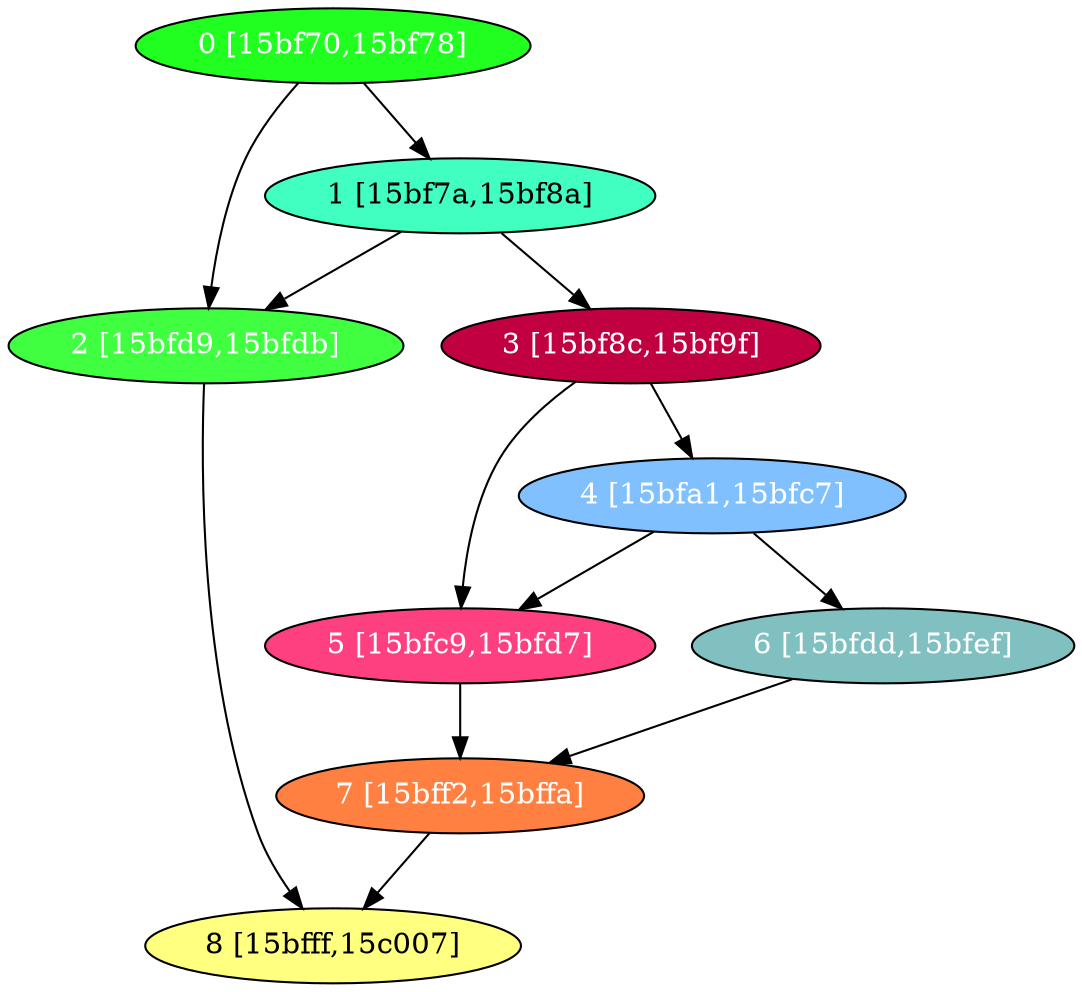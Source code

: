 diGraph libnss3{
	libnss3_0  [style=filled fillcolor="#20FF20" fontcolor="#ffffff" shape=oval label="0 [15bf70,15bf78]"]
	libnss3_1  [style=filled fillcolor="#40FFC0" fontcolor="#000000" shape=oval label="1 [15bf7a,15bf8a]"]
	libnss3_2  [style=filled fillcolor="#40FF40" fontcolor="#ffffff" shape=oval label="2 [15bfd9,15bfdb]"]
	libnss3_3  [style=filled fillcolor="#C00040" fontcolor="#ffffff" shape=oval label="3 [15bf8c,15bf9f]"]
	libnss3_4  [style=filled fillcolor="#80C0FF" fontcolor="#ffffff" shape=oval label="4 [15bfa1,15bfc7]"]
	libnss3_5  [style=filled fillcolor="#FF4080" fontcolor="#ffffff" shape=oval label="5 [15bfc9,15bfd7]"]
	libnss3_6  [style=filled fillcolor="#80C0C0" fontcolor="#ffffff" shape=oval label="6 [15bfdd,15bfef]"]
	libnss3_7  [style=filled fillcolor="#FF8040" fontcolor="#ffffff" shape=oval label="7 [15bff2,15bffa]"]
	libnss3_8  [style=filled fillcolor="#FFFF80" fontcolor="#000000" shape=oval label="8 [15bfff,15c007]"]

	libnss3_0 -> libnss3_1
	libnss3_0 -> libnss3_2
	libnss3_1 -> libnss3_2
	libnss3_1 -> libnss3_3
	libnss3_2 -> libnss3_8
	libnss3_3 -> libnss3_4
	libnss3_3 -> libnss3_5
	libnss3_4 -> libnss3_5
	libnss3_4 -> libnss3_6
	libnss3_5 -> libnss3_7
	libnss3_6 -> libnss3_7
	libnss3_7 -> libnss3_8
}